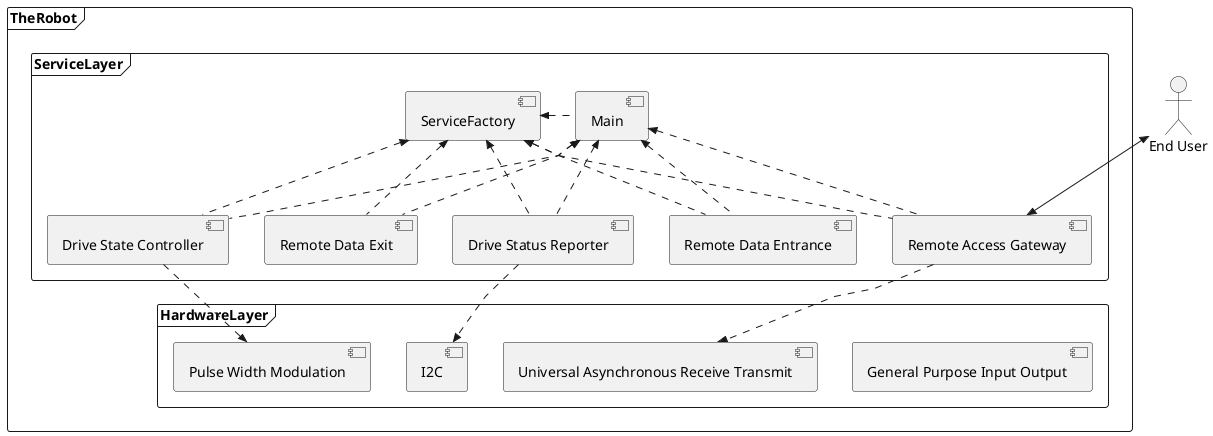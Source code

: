 @startuml
skinparam linetype polyline

actor "End User" as EU

frame TheRobot {
  frame ServiceLayer {
    component "Main" as M
    component "ServiceFactory" as SF
    component "Remote Access Gateway" as RAG
    component "Remote Data Entrance" as RDEN
    component "Drive Status Reporter" as DSR
    component "Drive State Controller" as DSC
    component "Remote Data Exit" as RDEX
  }
  
  frame HardwareLayer {
    component "General Purpose Input Output" as GPIO
    component "Pulse Width Modulation" as PWM
    component "Universal Asynchronous Receive Transmit" as UART
    component "I2C" as I2C
  }
}

EU <<-down->> RAG

''' Intra ServiceLayer
M .left.>> SF

RAG  .up.>> M
RAG  .up.>> SF
RDEN .up.>> M
RDEN .up.>> SF
DSR  .up.>> M
DSR  .up.>> SF
DSC  .up.>> M
DSC  .up.>> SF
RDEX .up.>> M
RDEX .up.>> SF

''' ServiceLayer to HardwareLayer
RAG .down.>> UART
DSR .down.>> I2C
DSC .down.>> PWM

@enduml
